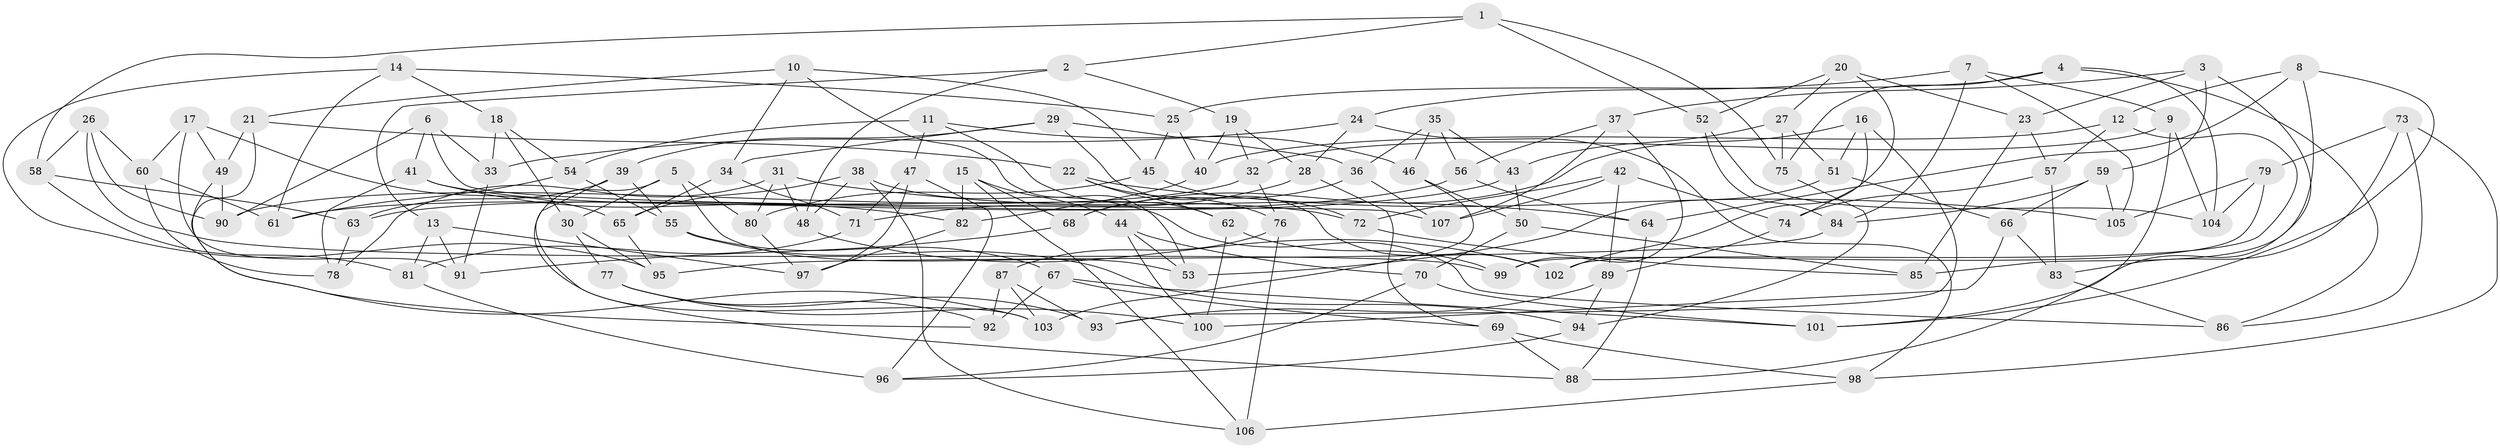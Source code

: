 // Generated by graph-tools (version 1.1) at 2025/27/03/09/25 03:27:01]
// undirected, 107 vertices, 214 edges
graph export_dot {
graph [start="1"]
  node [color=gray90,style=filled];
  1;
  2;
  3;
  4;
  5;
  6;
  7;
  8;
  9;
  10;
  11;
  12;
  13;
  14;
  15;
  16;
  17;
  18;
  19;
  20;
  21;
  22;
  23;
  24;
  25;
  26;
  27;
  28;
  29;
  30;
  31;
  32;
  33;
  34;
  35;
  36;
  37;
  38;
  39;
  40;
  41;
  42;
  43;
  44;
  45;
  46;
  47;
  48;
  49;
  50;
  51;
  52;
  53;
  54;
  55;
  56;
  57;
  58;
  59;
  60;
  61;
  62;
  63;
  64;
  65;
  66;
  67;
  68;
  69;
  70;
  71;
  72;
  73;
  74;
  75;
  76;
  77;
  78;
  79;
  80;
  81;
  82;
  83;
  84;
  85;
  86;
  87;
  88;
  89;
  90;
  91;
  92;
  93;
  94;
  95;
  96;
  97;
  98;
  99;
  100;
  101;
  102;
  103;
  104;
  105;
  106;
  107;
  1 -- 75;
  1 -- 2;
  1 -- 52;
  1 -- 58;
  2 -- 48;
  2 -- 19;
  2 -- 13;
  3 -- 59;
  3 -- 101;
  3 -- 37;
  3 -- 23;
  4 -- 75;
  4 -- 86;
  4 -- 25;
  4 -- 104;
  5 -- 80;
  5 -- 53;
  5 -- 30;
  5 -- 88;
  6 -- 41;
  6 -- 33;
  6 -- 107;
  6 -- 90;
  7 -- 84;
  7 -- 24;
  7 -- 9;
  7 -- 105;
  8 -- 101;
  8 -- 85;
  8 -- 64;
  8 -- 12;
  9 -- 88;
  9 -- 104;
  9 -- 32;
  10 -- 34;
  10 -- 21;
  10 -- 53;
  10 -- 45;
  11 -- 54;
  11 -- 47;
  11 -- 62;
  11 -- 46;
  12 -- 40;
  12 -- 57;
  12 -- 102;
  13 -- 91;
  13 -- 97;
  13 -- 81;
  14 -- 18;
  14 -- 95;
  14 -- 25;
  14 -- 61;
  15 -- 82;
  15 -- 68;
  15 -- 44;
  15 -- 106;
  16 -- 51;
  16 -- 93;
  16 -- 74;
  16 -- 68;
  17 -- 65;
  17 -- 91;
  17 -- 60;
  17 -- 49;
  18 -- 30;
  18 -- 54;
  18 -- 33;
  19 -- 40;
  19 -- 28;
  19 -- 32;
  20 -- 52;
  20 -- 27;
  20 -- 102;
  20 -- 23;
  21 -- 49;
  21 -- 92;
  21 -- 22;
  22 -- 62;
  22 -- 105;
  22 -- 76;
  23 -- 85;
  23 -- 57;
  24 -- 33;
  24 -- 28;
  24 -- 98;
  25 -- 40;
  25 -- 45;
  26 -- 60;
  26 -- 58;
  26 -- 90;
  26 -- 99;
  27 -- 75;
  27 -- 51;
  27 -- 43;
  28 -- 69;
  28 -- 71;
  29 -- 36;
  29 -- 102;
  29 -- 34;
  29 -- 39;
  30 -- 77;
  30 -- 95;
  31 -- 78;
  31 -- 80;
  31 -- 64;
  31 -- 48;
  32 -- 76;
  32 -- 90;
  33 -- 91;
  34 -- 65;
  34 -- 71;
  35 -- 43;
  35 -- 46;
  35 -- 36;
  35 -- 56;
  36 -- 107;
  36 -- 68;
  37 -- 56;
  37 -- 99;
  37 -- 107;
  38 -- 65;
  38 -- 106;
  38 -- 86;
  38 -- 48;
  39 -- 63;
  39 -- 55;
  39 -- 103;
  40 -- 82;
  41 -- 78;
  41 -- 82;
  41 -- 72;
  42 -- 89;
  42 -- 72;
  42 -- 74;
  42 -- 107;
  43 -- 50;
  43 -- 63;
  44 -- 53;
  44 -- 70;
  44 -- 100;
  45 -- 80;
  45 -- 72;
  46 -- 50;
  46 -- 103;
  47 -- 97;
  47 -- 71;
  47 -- 96;
  48 -- 102;
  49 -- 90;
  49 -- 103;
  50 -- 70;
  50 -- 85;
  51 -- 53;
  51 -- 66;
  52 -- 104;
  52 -- 84;
  54 -- 61;
  54 -- 55;
  55 -- 67;
  55 -- 94;
  56 -- 61;
  56 -- 64;
  57 -- 83;
  57 -- 74;
  58 -- 81;
  58 -- 63;
  59 -- 84;
  59 -- 66;
  59 -- 105;
  60 -- 61;
  60 -- 78;
  62 -- 99;
  62 -- 100;
  63 -- 78;
  64 -- 88;
  65 -- 95;
  66 -- 100;
  66 -- 83;
  67 -- 69;
  67 -- 92;
  67 -- 101;
  68 -- 91;
  69 -- 88;
  69 -- 98;
  70 -- 101;
  70 -- 96;
  71 -- 81;
  72 -- 85;
  73 -- 98;
  73 -- 83;
  73 -- 86;
  73 -- 79;
  74 -- 89;
  75 -- 94;
  76 -- 87;
  76 -- 106;
  77 -- 93;
  77 -- 100;
  77 -- 92;
  79 -- 99;
  79 -- 105;
  79 -- 104;
  80 -- 97;
  81 -- 96;
  82 -- 97;
  83 -- 86;
  84 -- 95;
  87 -- 92;
  87 -- 103;
  87 -- 93;
  89 -- 94;
  89 -- 93;
  94 -- 96;
  98 -- 106;
}
